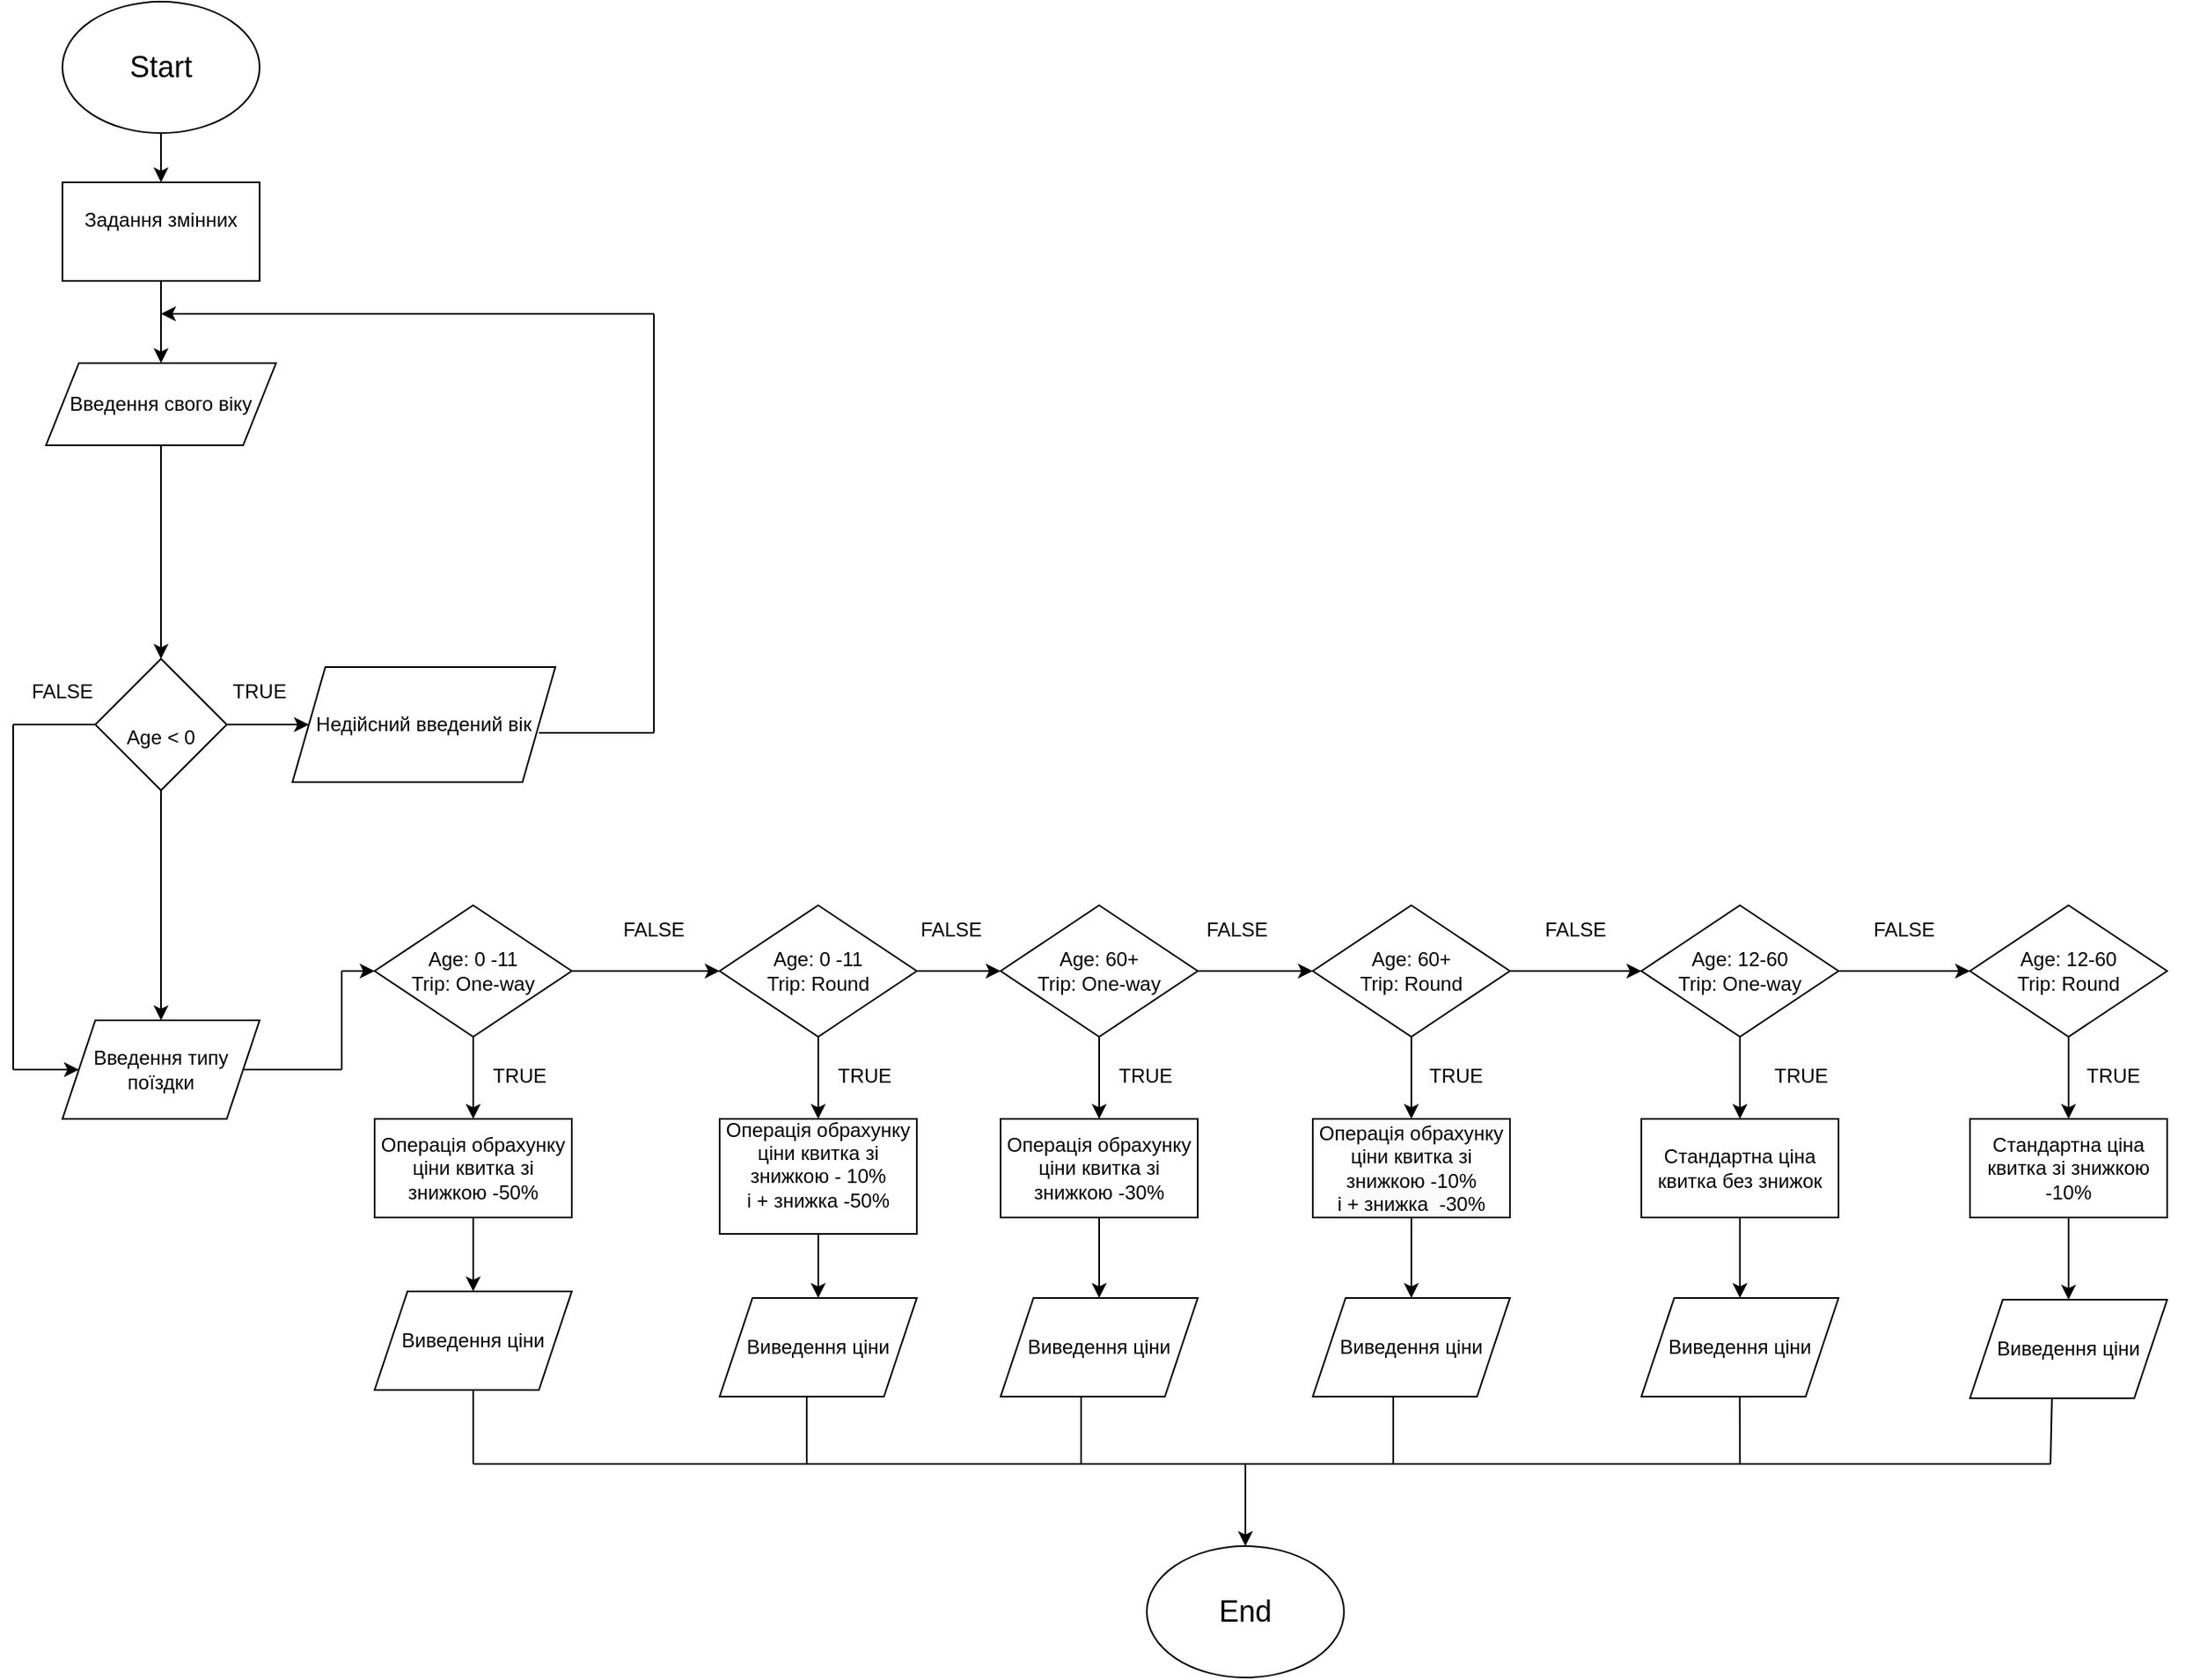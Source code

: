 <mxfile version="24.8.2">
  <diagram name="Сторінка-1" id="BcvPxbbL47mcu3K_09LJ">
    <mxGraphModel grid="1" page="1" gridSize="10" guides="1" tooltips="1" connect="1" arrows="1" fold="1" pageScale="1" pageWidth="827" pageHeight="1169" math="0" shadow="0">
      <root>
        <mxCell id="0" />
        <mxCell id="1" parent="0" />
        <mxCell id="LKX_aa2e3xfpscHD8jwE-4" value="" style="edgeStyle=orthogonalEdgeStyle;rounded=0;orthogonalLoop=1;jettySize=auto;html=1;" edge="1" parent="1" source="LKX_aa2e3xfpscHD8jwE-1" target="LKX_aa2e3xfpscHD8jwE-3">
          <mxGeometry relative="1" as="geometry" />
        </mxCell>
        <mxCell id="LKX_aa2e3xfpscHD8jwE-1" value="&lt;font style=&quot;font-size: 18px;&quot;&gt;Start&lt;/font&gt;" style="ellipse;whiteSpace=wrap;html=1;" vertex="1" parent="1">
          <mxGeometry x="80" y="130" width="120" height="80" as="geometry" />
        </mxCell>
        <mxCell id="LKX_aa2e3xfpscHD8jwE-6" value="" style="edgeStyle=orthogonalEdgeStyle;rounded=0;orthogonalLoop=1;jettySize=auto;html=1;" edge="1" parent="1" source="LKX_aa2e3xfpscHD8jwE-3" target="LKX_aa2e3xfpscHD8jwE-5">
          <mxGeometry relative="1" as="geometry" />
        </mxCell>
        <mxCell id="LKX_aa2e3xfpscHD8jwE-3" value="Задання змінних&lt;div&gt;&lt;br/&gt;&lt;/div&gt;" style="rounded=0;whiteSpace=wrap;html=1;" vertex="1" parent="1">
          <mxGeometry x="80" y="240" width="120" height="60" as="geometry" />
        </mxCell>
        <mxCell id="LKX_aa2e3xfpscHD8jwE-8" value="" style="edgeStyle=orthogonalEdgeStyle;rounded=0;orthogonalLoop=1;jettySize=auto;html=1;entryX=0.5;entryY=0;entryDx=0;entryDy=0;" edge="1" parent="1" source="LKX_aa2e3xfpscHD8jwE-5" target="LKX_aa2e3xfpscHD8jwE-15">
          <mxGeometry relative="1" as="geometry">
            <mxPoint x="140.048" y="430.048" as="targetPoint" />
          </mxGeometry>
        </mxCell>
        <mxCell id="LKX_aa2e3xfpscHD8jwE-5" value="Введення свого віку" style="shape=parallelogram;perimeter=parallelogramPerimeter;whiteSpace=wrap;html=1;fixedSize=1;rounded=0;" vertex="1" parent="1">
          <mxGeometry x="70" y="350" width="140" height="50" as="geometry" />
        </mxCell>
        <mxCell id="LKX_aa2e3xfpscHD8jwE-19" value="" style="edgeStyle=orthogonalEdgeStyle;rounded=0;orthogonalLoop=1;jettySize=auto;html=1;" edge="1" parent="1" source="LKX_aa2e3xfpscHD8jwE-15" target="LKX_aa2e3xfpscHD8jwE-18">
          <mxGeometry relative="1" as="geometry" />
        </mxCell>
        <mxCell id="LKX_aa2e3xfpscHD8jwE-34" value="" style="edgeStyle=orthogonalEdgeStyle;rounded=0;orthogonalLoop=1;jettySize=auto;html=1;" edge="1" parent="1" source="LKX_aa2e3xfpscHD8jwE-15" target="LKX_aa2e3xfpscHD8jwE-33">
          <mxGeometry relative="1" as="geometry" />
        </mxCell>
        <mxCell id="LKX_aa2e3xfpscHD8jwE-15" value="&lt;br&gt;Age &amp;lt; 0" style="rhombus;whiteSpace=wrap;html=1;" vertex="1" parent="1">
          <mxGeometry x="100" y="530" width="80" height="80" as="geometry" />
        </mxCell>
        <mxCell id="LKX_aa2e3xfpscHD8jwE-18" value="Недійсний введений вік" style="shape=parallelogram;perimeter=parallelogramPerimeter;whiteSpace=wrap;html=1;fixedSize=1;" vertex="1" parent="1">
          <mxGeometry x="220" y="535" width="160" height="70" as="geometry" />
        </mxCell>
        <mxCell id="LKX_aa2e3xfpscHD8jwE-20" value="TRUE" style="text;strokeColor=none;align=center;fillColor=none;html=1;verticalAlign=middle;whiteSpace=wrap;rounded=0;" vertex="1" parent="1">
          <mxGeometry x="170" y="535" width="60" height="30" as="geometry" />
        </mxCell>
        <mxCell id="LKX_aa2e3xfpscHD8jwE-21" value="" style="endArrow=none;html=1;rounded=0;" edge="1" parent="1">
          <mxGeometry width="50" height="50" relative="1" as="geometry">
            <mxPoint x="370" y="575" as="sourcePoint" />
            <mxPoint x="440" y="575" as="targetPoint" />
          </mxGeometry>
        </mxCell>
        <mxCell id="LKX_aa2e3xfpscHD8jwE-24" value="" style="endArrow=none;html=1;rounded=0;" edge="1" parent="1">
          <mxGeometry width="50" height="50" relative="1" as="geometry">
            <mxPoint x="440" y="575" as="sourcePoint" />
            <mxPoint x="440" y="320" as="targetPoint" />
          </mxGeometry>
        </mxCell>
        <mxCell id="LKX_aa2e3xfpscHD8jwE-25" value="" style="endArrow=classic;html=1;rounded=0;" edge="1" parent="1">
          <mxGeometry width="50" height="50" relative="1" as="geometry">
            <mxPoint x="440" y="320" as="sourcePoint" />
            <mxPoint x="140" y="320" as="targetPoint" />
          </mxGeometry>
        </mxCell>
        <mxCell id="LKX_aa2e3xfpscHD8jwE-27" value="" style="endArrow=none;html=1;rounded=0;" edge="1" parent="1">
          <mxGeometry width="50" height="50" relative="1" as="geometry">
            <mxPoint x="50" y="570" as="sourcePoint" />
            <mxPoint x="100" y="570" as="targetPoint" />
          </mxGeometry>
        </mxCell>
        <mxCell id="LKX_aa2e3xfpscHD8jwE-29" value="" style="endArrow=none;html=1;rounded=0;" edge="1" parent="1">
          <mxGeometry width="50" height="50" relative="1" as="geometry">
            <mxPoint x="50" y="780" as="sourcePoint" />
            <mxPoint x="50" y="570" as="targetPoint" />
          </mxGeometry>
        </mxCell>
        <mxCell id="LKX_aa2e3xfpscHD8jwE-31" value="FALSE" style="text;strokeColor=none;align=center;fillColor=none;html=1;verticalAlign=middle;whiteSpace=wrap;rounded=0;" vertex="1" parent="1">
          <mxGeometry x="50" y="535" width="60" height="30" as="geometry" />
        </mxCell>
        <mxCell id="LKX_aa2e3xfpscHD8jwE-33" value="Введення типу поїздки" style="shape=parallelogram;perimeter=parallelogramPerimeter;whiteSpace=wrap;html=1;fixedSize=1;" vertex="1" parent="1">
          <mxGeometry x="80" y="750" width="120" height="60" as="geometry" />
        </mxCell>
        <mxCell id="LKX_aa2e3xfpscHD8jwE-35" value="" style="endArrow=classic;html=1;rounded=0;entryX=0;entryY=0.5;entryDx=0;entryDy=0;" edge="1" parent="1" target="LKX_aa2e3xfpscHD8jwE-33">
          <mxGeometry width="50" height="50" relative="1" as="geometry">
            <mxPoint x="50" y="780" as="sourcePoint" />
            <mxPoint x="100" y="730" as="targetPoint" />
          </mxGeometry>
        </mxCell>
        <mxCell id="LKX_aa2e3xfpscHD8jwE-125" value="" style="edgeStyle=orthogonalEdgeStyle;rounded=0;orthogonalLoop=1;jettySize=auto;html=1;" edge="1" parent="1" source="LKX_aa2e3xfpscHD8jwE-36" target="LKX_aa2e3xfpscHD8jwE-40">
          <mxGeometry relative="1" as="geometry" />
        </mxCell>
        <mxCell id="LKX_aa2e3xfpscHD8jwE-126" value="" style="edgeStyle=orthogonalEdgeStyle;rounded=0;orthogonalLoop=1;jettySize=auto;html=1;" edge="1" parent="1" source="LKX_aa2e3xfpscHD8jwE-36" target="LKX_aa2e3xfpscHD8jwE-56">
          <mxGeometry relative="1" as="geometry" />
        </mxCell>
        <mxCell id="LKX_aa2e3xfpscHD8jwE-36" value="&lt;div&gt;Age: 0 -11&lt;/div&gt;&lt;div&gt;Trip: One-way&lt;/div&gt;" style="rhombus;whiteSpace=wrap;html=1;" vertex="1" parent="1">
          <mxGeometry x="270" y="680" width="120" height="80" as="geometry" />
        </mxCell>
        <mxCell id="LKX_aa2e3xfpscHD8jwE-95" value="" style="edgeStyle=orthogonalEdgeStyle;rounded=0;orthogonalLoop=1;jettySize=auto;html=1;" edge="1" parent="1" source="LKX_aa2e3xfpscHD8jwE-40" target="LKX_aa2e3xfpscHD8jwE-94">
          <mxGeometry relative="1" as="geometry" />
        </mxCell>
        <mxCell id="LKX_aa2e3xfpscHD8jwE-40" value="Операція обрахунку ціни квитка зі знижкою -50%" style="rounded=0;whiteSpace=wrap;html=1;" vertex="1" parent="1">
          <mxGeometry x="270" y="810" width="120" height="60" as="geometry" />
        </mxCell>
        <mxCell id="LKX_aa2e3xfpscHD8jwE-54" value="" style="edgeStyle=orthogonalEdgeStyle;rounded=0;orthogonalLoop=1;jettySize=auto;html=1;" edge="1" parent="1" source="LKX_aa2e3xfpscHD8jwE-47" target="LKX_aa2e3xfpscHD8jwE-53">
          <mxGeometry relative="1" as="geometry" />
        </mxCell>
        <mxCell id="LKX_aa2e3xfpscHD8jwE-75" value="" style="edgeStyle=orthogonalEdgeStyle;rounded=0;orthogonalLoop=1;jettySize=auto;html=1;" edge="1" parent="1" source="LKX_aa2e3xfpscHD8jwE-47" target="LKX_aa2e3xfpscHD8jwE-51">
          <mxGeometry relative="1" as="geometry" />
        </mxCell>
        <mxCell id="LKX_aa2e3xfpscHD8jwE-47" value="&lt;div&gt;Age: 60+&lt;/div&gt;&lt;div&gt;Trip: One-way&lt;/div&gt;" style="rhombus;whiteSpace=wrap;html=1;" vertex="1" parent="1">
          <mxGeometry x="651" y="680" width="120" height="80" as="geometry" />
        </mxCell>
        <mxCell id="LKX_aa2e3xfpscHD8jwE-78" value="" style="edgeStyle=orthogonalEdgeStyle;rounded=0;orthogonalLoop=1;jettySize=auto;html=1;" edge="1" parent="1" source="LKX_aa2e3xfpscHD8jwE-51" target="LKX_aa2e3xfpscHD8jwE-77">
          <mxGeometry relative="1" as="geometry" />
        </mxCell>
        <mxCell id="LKX_aa2e3xfpscHD8jwE-80" value="" style="edgeStyle=orthogonalEdgeStyle;rounded=0;orthogonalLoop=1;jettySize=auto;html=1;" edge="1" parent="1" source="LKX_aa2e3xfpscHD8jwE-51" target="LKX_aa2e3xfpscHD8jwE-79">
          <mxGeometry relative="1" as="geometry" />
        </mxCell>
        <mxCell id="LKX_aa2e3xfpscHD8jwE-51" value="&lt;div&gt;Age: 60+&lt;/div&gt;&lt;div&gt;Trip: Round&lt;/div&gt;" style="rhombus;whiteSpace=wrap;html=1;" vertex="1" parent="1">
          <mxGeometry x="841" y="680" width="120" height="80" as="geometry" />
        </mxCell>
        <mxCell id="LKX_aa2e3xfpscHD8jwE-102" value="" style="edgeStyle=orthogonalEdgeStyle;rounded=0;orthogonalLoop=1;jettySize=auto;html=1;" edge="1" parent="1" source="LKX_aa2e3xfpscHD8jwE-53" target="LKX_aa2e3xfpscHD8jwE-101">
          <mxGeometry relative="1" as="geometry" />
        </mxCell>
        <mxCell id="LKX_aa2e3xfpscHD8jwE-53" value="Операція обрахунку ціни квитка зі знижкою -30%" style="rounded=0;whiteSpace=wrap;html=1;" vertex="1" parent="1">
          <mxGeometry x="651" y="810" width="120" height="60" as="geometry" />
        </mxCell>
        <mxCell id="LKX_aa2e3xfpscHD8jwE-60" value="" style="edgeStyle=orthogonalEdgeStyle;rounded=0;orthogonalLoop=1;jettySize=auto;html=1;" edge="1" parent="1" source="LKX_aa2e3xfpscHD8jwE-56" target="LKX_aa2e3xfpscHD8jwE-59">
          <mxGeometry relative="1" as="geometry" />
        </mxCell>
        <mxCell id="LKX_aa2e3xfpscHD8jwE-128" value="" style="edgeStyle=orthogonalEdgeStyle;rounded=0;orthogonalLoop=1;jettySize=auto;html=1;" edge="1" parent="1" source="LKX_aa2e3xfpscHD8jwE-56" target="LKX_aa2e3xfpscHD8jwE-47">
          <mxGeometry relative="1" as="geometry" />
        </mxCell>
        <mxCell id="LKX_aa2e3xfpscHD8jwE-56" value="&lt;div&gt;Age: 0 -11&lt;/div&gt;&lt;div&gt;Trip: Round&lt;/div&gt;" style="rhombus;whiteSpace=wrap;html=1;" vertex="1" parent="1">
          <mxGeometry x="480" y="680" width="120" height="80" as="geometry" />
        </mxCell>
        <mxCell id="LKX_aa2e3xfpscHD8jwE-98" value="" style="edgeStyle=orthogonalEdgeStyle;rounded=0;orthogonalLoop=1;jettySize=auto;html=1;" edge="1" parent="1" source="LKX_aa2e3xfpscHD8jwE-59" target="LKX_aa2e3xfpscHD8jwE-96">
          <mxGeometry relative="1" as="geometry" />
        </mxCell>
        <mxCell id="LKX_aa2e3xfpscHD8jwE-59" value="Операція обрахунку ціни квитка зі знижкою - 10%&lt;div&gt;і + знижка -50%&lt;br&gt;&lt;br&gt;&lt;/div&gt;" style="whiteSpace=wrap;html=1;" vertex="1" parent="1">
          <mxGeometry x="480" y="810" width="120" height="70" as="geometry" />
        </mxCell>
        <mxCell id="LKX_aa2e3xfpscHD8jwE-72" value="&lt;span style=&quot;color: rgb(0, 0, 0); font-family: Helvetica; font-size: 12px; font-style: normal; font-variant-ligatures: normal; font-variant-caps: normal; font-weight: 400; letter-spacing: normal; orphans: 2; text-align: center; text-indent: 0px; text-transform: none; widows: 2; word-spacing: 0px; -webkit-text-stroke-width: 0px; white-space: normal; background-color: rgb(251, 251, 251); text-decoration-thickness: initial; text-decoration-style: initial; text-decoration-color: initial; display: inline !important; float: none;&quot;&gt;TRUE&lt;/span&gt;" style="text;whiteSpace=wrap;html=1;" vertex="1" parent="1">
          <mxGeometry x="721" y="770" width="70" height="30" as="geometry" />
        </mxCell>
        <mxCell id="LKX_aa2e3xfpscHD8jwE-76" value="FALSE" style="text;strokeColor=none;align=center;fillColor=none;html=1;verticalAlign=middle;whiteSpace=wrap;rounded=0;" vertex="1" parent="1">
          <mxGeometry x="765" y="680" width="60" height="30" as="geometry" />
        </mxCell>
        <mxCell id="LKX_aa2e3xfpscHD8jwE-104" value="" style="edgeStyle=orthogonalEdgeStyle;rounded=0;orthogonalLoop=1;jettySize=auto;html=1;" edge="1" parent="1" source="LKX_aa2e3xfpscHD8jwE-77" target="LKX_aa2e3xfpscHD8jwE-103">
          <mxGeometry relative="1" as="geometry" />
        </mxCell>
        <mxCell id="LKX_aa2e3xfpscHD8jwE-77" value="&lt;br&gt;&lt;span style=&quot;color: rgb(0, 0, 0); font-family: Helvetica; font-size: 12px; font-style: normal; font-variant-ligatures: normal; font-variant-caps: normal; font-weight: 400; letter-spacing: normal; orphans: 2; text-align: center; text-indent: 0px; text-transform: none; widows: 2; word-spacing: 0px; -webkit-text-stroke-width: 0px; white-space: normal; background-color: rgb(251, 251, 251); text-decoration-thickness: initial; text-decoration-style: initial; text-decoration-color: initial; display: inline !important; float: none;&quot;&gt;Операція обрахунку ціни квитка зі знижкою -10%&lt;/span&gt;&lt;div&gt;&lt;span style=&quot;color: rgb(0, 0, 0); font-family: Helvetica; font-size: 12px; font-style: normal; font-variant-ligatures: normal; font-variant-caps: normal; font-weight: 400; letter-spacing: normal; orphans: 2; text-align: center; text-indent: 0px; text-transform: none; widows: 2; word-spacing: 0px; -webkit-text-stroke-width: 0px; white-space: normal; background-color: rgb(251, 251, 251); text-decoration-thickness: initial; text-decoration-style: initial; text-decoration-color: initial; display: inline !important; float: none;&quot;&gt;і + знижка&amp;nbsp; -30%&lt;br&gt;&lt;/span&gt;&lt;div&gt;&lt;br&gt;&lt;/div&gt;&lt;/div&gt;" style="whiteSpace=wrap;html=1;" vertex="1" parent="1">
          <mxGeometry x="841" y="810" width="120" height="60" as="geometry" />
        </mxCell>
        <mxCell id="LKX_aa2e3xfpscHD8jwE-83" value="" style="edgeStyle=orthogonalEdgeStyle;rounded=0;orthogonalLoop=1;jettySize=auto;html=1;" edge="1" parent="1" source="LKX_aa2e3xfpscHD8jwE-79" target="LKX_aa2e3xfpscHD8jwE-82">
          <mxGeometry relative="1" as="geometry" />
        </mxCell>
        <mxCell id="LKX_aa2e3xfpscHD8jwE-85" value="" style="edgeStyle=orthogonalEdgeStyle;rounded=0;orthogonalLoop=1;jettySize=auto;html=1;" edge="1" parent="1" source="LKX_aa2e3xfpscHD8jwE-79" target="LKX_aa2e3xfpscHD8jwE-84">
          <mxGeometry relative="1" as="geometry" />
        </mxCell>
        <mxCell id="LKX_aa2e3xfpscHD8jwE-79" value="&lt;div&gt;Age: 12-60&lt;/div&gt;&lt;div&gt;Trip: One-way&lt;/div&gt;" style="rhombus;whiteSpace=wrap;html=1;" vertex="1" parent="1">
          <mxGeometry x="1041" y="680" width="120" height="80" as="geometry" />
        </mxCell>
        <mxCell id="LKX_aa2e3xfpscHD8jwE-81" value="FALSE" style="text;strokeColor=none;align=center;fillColor=none;html=1;verticalAlign=middle;whiteSpace=wrap;rounded=0;" vertex="1" parent="1">
          <mxGeometry x="971" y="680" width="60" height="30" as="geometry" />
        </mxCell>
        <mxCell id="LKX_aa2e3xfpscHD8jwE-106" value="" style="edgeStyle=orthogonalEdgeStyle;rounded=0;orthogonalLoop=1;jettySize=auto;html=1;" edge="1" parent="1" source="LKX_aa2e3xfpscHD8jwE-82" target="LKX_aa2e3xfpscHD8jwE-105">
          <mxGeometry relative="1" as="geometry" />
        </mxCell>
        <mxCell id="LKX_aa2e3xfpscHD8jwE-82" value="Стандартна ціна квитка без знижок" style="whiteSpace=wrap;html=1;" vertex="1" parent="1">
          <mxGeometry x="1041" y="810" width="120" height="60" as="geometry" />
        </mxCell>
        <mxCell id="LKX_aa2e3xfpscHD8jwE-87" value="" style="edgeStyle=orthogonalEdgeStyle;rounded=0;orthogonalLoop=1;jettySize=auto;html=1;" edge="1" parent="1" source="LKX_aa2e3xfpscHD8jwE-84" target="LKX_aa2e3xfpscHD8jwE-86">
          <mxGeometry relative="1" as="geometry" />
        </mxCell>
        <mxCell id="LKX_aa2e3xfpscHD8jwE-84" value="&lt;div&gt;Age: 12-60&lt;/div&gt;&lt;div&gt;Trip: Round&lt;/div&gt;" style="rhombus;whiteSpace=wrap;html=1;" vertex="1" parent="1">
          <mxGeometry x="1241" y="680" width="120" height="80" as="geometry" />
        </mxCell>
        <mxCell id="LKX_aa2e3xfpscHD8jwE-108" value="" style="edgeStyle=orthogonalEdgeStyle;rounded=0;orthogonalLoop=1;jettySize=auto;html=1;" edge="1" parent="1" source="LKX_aa2e3xfpscHD8jwE-86" target="LKX_aa2e3xfpscHD8jwE-107">
          <mxGeometry relative="1" as="geometry" />
        </mxCell>
        <mxCell id="LKX_aa2e3xfpscHD8jwE-86" value="Стандартна ціна квитка зі знижкою -10%" style="whiteSpace=wrap;html=1;" vertex="1" parent="1">
          <mxGeometry x="1241" y="810" width="120" height="60" as="geometry" />
        </mxCell>
        <mxCell id="LKX_aa2e3xfpscHD8jwE-88" value="FALSE" style="text;strokeColor=none;align=center;fillColor=none;html=1;verticalAlign=middle;whiteSpace=wrap;rounded=0;" vertex="1" parent="1">
          <mxGeometry x="1171" y="680" width="60" height="30" as="geometry" />
        </mxCell>
        <mxCell id="LKX_aa2e3xfpscHD8jwE-89" value="&lt;span style=&quot;color: rgb(0, 0, 0); font-family: Helvetica; font-size: 12px; font-style: normal; font-variant-ligatures: normal; font-variant-caps: normal; font-weight: 400; letter-spacing: normal; orphans: 2; text-align: center; text-indent: 0px; text-transform: none; widows: 2; word-spacing: 0px; -webkit-text-stroke-width: 0px; white-space: normal; background-color: rgb(251, 251, 251); text-decoration-thickness: initial; text-decoration-style: initial; text-decoration-color: initial; display: inline !important; float: none;&quot;&gt;TRUE&lt;/span&gt;" style="text;whiteSpace=wrap;html=1;" vertex="1" parent="1">
          <mxGeometry x="910" y="770" width="70" height="30" as="geometry" />
        </mxCell>
        <mxCell id="LKX_aa2e3xfpscHD8jwE-90" value="&lt;span style=&quot;color: rgb(0, 0, 0); font-family: Helvetica; font-size: 12px; font-style: normal; font-variant-ligatures: normal; font-variant-caps: normal; font-weight: 400; letter-spacing: normal; orphans: 2; text-align: center; text-indent: 0px; text-transform: none; widows: 2; word-spacing: 0px; -webkit-text-stroke-width: 0px; white-space: normal; background-color: rgb(251, 251, 251); text-decoration-thickness: initial; text-decoration-style: initial; text-decoration-color: initial; display: inline !important; float: none;&quot;&gt;TRUE&lt;/span&gt;" style="text;whiteSpace=wrap;html=1;" vertex="1" parent="1">
          <mxGeometry x="1120" y="770" width="70" height="30" as="geometry" />
        </mxCell>
        <mxCell id="LKX_aa2e3xfpscHD8jwE-91" value="&lt;span style=&quot;color: rgb(0, 0, 0); font-family: Helvetica; font-size: 12px; font-style: normal; font-variant-ligatures: normal; font-variant-caps: normal; font-weight: 400; letter-spacing: normal; orphans: 2; text-align: center; text-indent: 0px; text-transform: none; widows: 2; word-spacing: 0px; -webkit-text-stroke-width: 0px; white-space: normal; background-color: rgb(251, 251, 251); text-decoration-thickness: initial; text-decoration-style: initial; text-decoration-color: initial; display: inline !important; float: none;&quot;&gt;TRUE&lt;/span&gt;" style="text;whiteSpace=wrap;html=1;" vertex="1" parent="1">
          <mxGeometry x="1310" y="770" width="70" height="30" as="geometry" />
        </mxCell>
        <mxCell id="LKX_aa2e3xfpscHD8jwE-94" value="Виведення ціни" style="shape=parallelogram;perimeter=parallelogramPerimeter;whiteSpace=wrap;html=1;fixedSize=1;rounded=0;" vertex="1" parent="1">
          <mxGeometry x="270" y="915" width="120" height="60" as="geometry" />
        </mxCell>
        <mxCell id="LKX_aa2e3xfpscHD8jwE-96" value="Виведення ціни" style="shape=parallelogram;perimeter=parallelogramPerimeter;whiteSpace=wrap;html=1;fixedSize=1;rounded=0;" vertex="1" parent="1">
          <mxGeometry x="480" y="919" width="120" height="60" as="geometry" />
        </mxCell>
        <mxCell id="LKX_aa2e3xfpscHD8jwE-101" value="Виведення ціни" style="shape=parallelogram;perimeter=parallelogramPerimeter;whiteSpace=wrap;html=1;fixedSize=1;rounded=0;" vertex="1" parent="1">
          <mxGeometry x="651" y="919" width="120" height="60" as="geometry" />
        </mxCell>
        <mxCell id="LKX_aa2e3xfpscHD8jwE-103" value="Виведення ціни" style="shape=parallelogram;perimeter=parallelogramPerimeter;whiteSpace=wrap;html=1;fixedSize=1;rounded=0;" vertex="1" parent="1">
          <mxGeometry x="841" y="919" width="120" height="60" as="geometry" />
        </mxCell>
        <mxCell id="LKX_aa2e3xfpscHD8jwE-105" value="Виведення ціни" style="shape=parallelogram;perimeter=parallelogramPerimeter;whiteSpace=wrap;html=1;fixedSize=1;rounded=0;" vertex="1" parent="1">
          <mxGeometry x="1041" y="919" width="120" height="60" as="geometry" />
        </mxCell>
        <mxCell id="LKX_aa2e3xfpscHD8jwE-107" value="Виведення ціни" style="shape=parallelogram;perimeter=parallelogramPerimeter;whiteSpace=wrap;html=1;fixedSize=1;rounded=0;" vertex="1" parent="1">
          <mxGeometry x="1241" y="920" width="120" height="60" as="geometry" />
        </mxCell>
        <mxCell id="LKX_aa2e3xfpscHD8jwE-127" value="FALSE" style="text;strokeColor=none;align=center;fillColor=none;html=1;verticalAlign=middle;whiteSpace=wrap;rounded=0;" vertex="1" parent="1">
          <mxGeometry x="410" y="680" width="60" height="30" as="geometry" />
        </mxCell>
        <mxCell id="LKX_aa2e3xfpscHD8jwE-129" value="FALSE" style="text;strokeColor=none;align=center;fillColor=none;html=1;verticalAlign=middle;whiteSpace=wrap;rounded=0;" vertex="1" parent="1">
          <mxGeometry x="591" y="680" width="60" height="30" as="geometry" />
        </mxCell>
        <mxCell id="LKX_aa2e3xfpscHD8jwE-130" value="&lt;span style=&quot;color: rgb(0, 0, 0); font-family: Helvetica; font-size: 12px; font-style: normal; font-variant-ligatures: normal; font-variant-caps: normal; font-weight: 400; letter-spacing: normal; orphans: 2; text-align: center; text-indent: 0px; text-transform: none; widows: 2; word-spacing: 0px; -webkit-text-stroke-width: 0px; white-space: normal; background-color: rgb(251, 251, 251); text-decoration-thickness: initial; text-decoration-style: initial; text-decoration-color: initial; display: inline !important; float: none;&quot;&gt;TRUE&lt;/span&gt;" style="text;whiteSpace=wrap;html=1;" vertex="1" parent="1">
          <mxGeometry x="340" y="770" width="70" height="30" as="geometry" />
        </mxCell>
        <mxCell id="LKX_aa2e3xfpscHD8jwE-131" value="&lt;span style=&quot;color: rgb(0, 0, 0); font-family: Helvetica; font-size: 12px; font-style: normal; font-variant-ligatures: normal; font-variant-caps: normal; font-weight: 400; letter-spacing: normal; orphans: 2; text-align: center; text-indent: 0px; text-transform: none; widows: 2; word-spacing: 0px; -webkit-text-stroke-width: 0px; white-space: normal; background-color: rgb(251, 251, 251); text-decoration-thickness: initial; text-decoration-style: initial; text-decoration-color: initial; display: inline !important; float: none;&quot;&gt;TRUE&lt;/span&gt;" style="text;whiteSpace=wrap;html=1;" vertex="1" parent="1">
          <mxGeometry x="550" y="770" width="70" height="30" as="geometry" />
        </mxCell>
        <mxCell id="LKX_aa2e3xfpscHD8jwE-132" value="" style="endArrow=none;html=1;rounded=0;" edge="1" parent="1">
          <mxGeometry width="50" height="50" relative="1" as="geometry">
            <mxPoint x="330" y="1020" as="sourcePoint" />
            <mxPoint x="330" y="975" as="targetPoint" />
          </mxGeometry>
        </mxCell>
        <mxCell id="LKX_aa2e3xfpscHD8jwE-133" value="" style="endArrow=none;html=1;rounded=0;" edge="1" parent="1">
          <mxGeometry width="50" height="50" relative="1" as="geometry">
            <mxPoint x="533" y="1020" as="sourcePoint" />
            <mxPoint x="533" y="979" as="targetPoint" />
          </mxGeometry>
        </mxCell>
        <mxCell id="LKX_aa2e3xfpscHD8jwE-134" value="" style="endArrow=none;html=1;rounded=0;" edge="1" parent="1">
          <mxGeometry width="50" height="50" relative="1" as="geometry">
            <mxPoint x="700" y="1020" as="sourcePoint" />
            <mxPoint x="700" y="979" as="targetPoint" />
          </mxGeometry>
        </mxCell>
        <mxCell id="LKX_aa2e3xfpscHD8jwE-135" value="" style="endArrow=none;html=1;rounded=0;" edge="1" parent="1">
          <mxGeometry width="50" height="50" relative="1" as="geometry">
            <mxPoint x="890" y="1020" as="sourcePoint" />
            <mxPoint x="890" y="979" as="targetPoint" />
          </mxGeometry>
        </mxCell>
        <mxCell id="LKX_aa2e3xfpscHD8jwE-136" value="" style="endArrow=none;html=1;rounded=0;" edge="1" parent="1">
          <mxGeometry width="50" height="50" relative="1" as="geometry">
            <mxPoint x="1101" y="1020" as="sourcePoint" />
            <mxPoint x="1100.87" y="979" as="targetPoint" />
          </mxGeometry>
        </mxCell>
        <mxCell id="LKX_aa2e3xfpscHD8jwE-137" value="" style="endArrow=none;html=1;rounded=0;" edge="1" parent="1">
          <mxGeometry width="50" height="50" relative="1" as="geometry">
            <mxPoint x="330" y="1020" as="sourcePoint" />
            <mxPoint x="1290" y="1020" as="targetPoint" />
          </mxGeometry>
        </mxCell>
        <mxCell id="LKX_aa2e3xfpscHD8jwE-138" value="" style="endArrow=none;html=1;rounded=0;" edge="1" parent="1">
          <mxGeometry width="50" height="50" relative="1" as="geometry">
            <mxPoint x="1290" y="1020" as="sourcePoint" />
            <mxPoint x="1290.89" y="980" as="targetPoint" />
          </mxGeometry>
        </mxCell>
        <mxCell id="LKX_aa2e3xfpscHD8jwE-140" value="&lt;font style=&quot;font-size: 18px;&quot;&gt;End&lt;/font&gt;" style="ellipse;whiteSpace=wrap;html=1;" vertex="1" parent="1">
          <mxGeometry x="740" y="1070" width="120" height="80" as="geometry" />
        </mxCell>
        <mxCell id="LKX_aa2e3xfpscHD8jwE-141" value="" style="endArrow=classic;html=1;rounded=0;entryX=0.5;entryY=0;entryDx=0;entryDy=0;" edge="1" parent="1" target="LKX_aa2e3xfpscHD8jwE-140">
          <mxGeometry width="50" height="50" relative="1" as="geometry">
            <mxPoint x="800" y="1020" as="sourcePoint" />
            <mxPoint x="880" y="1010" as="targetPoint" />
          </mxGeometry>
        </mxCell>
        <mxCell id="LKX_aa2e3xfpscHD8jwE-142" value="" style="endArrow=none;html=1;rounded=0;" edge="1" parent="1">
          <mxGeometry width="50" height="50" relative="1" as="geometry">
            <mxPoint x="190" y="780" as="sourcePoint" />
            <mxPoint x="250" y="780" as="targetPoint" />
          </mxGeometry>
        </mxCell>
        <mxCell id="LKX_aa2e3xfpscHD8jwE-143" value="" style="endArrow=none;html=1;rounded=0;" edge="1" parent="1">
          <mxGeometry width="50" height="50" relative="1" as="geometry">
            <mxPoint x="250" y="780" as="sourcePoint" />
            <mxPoint x="250" y="720" as="targetPoint" />
          </mxGeometry>
        </mxCell>
        <mxCell id="LKX_aa2e3xfpscHD8jwE-144" value="" style="endArrow=classic;html=1;rounded=0;entryX=0;entryY=0.5;entryDx=0;entryDy=0;" edge="1" parent="1" target="LKX_aa2e3xfpscHD8jwE-36">
          <mxGeometry width="50" height="50" relative="1" as="geometry">
            <mxPoint x="250" y="720" as="sourcePoint" />
            <mxPoint x="300" y="670" as="targetPoint" />
          </mxGeometry>
        </mxCell>
      </root>
    </mxGraphModel>
  </diagram>
</mxfile>
